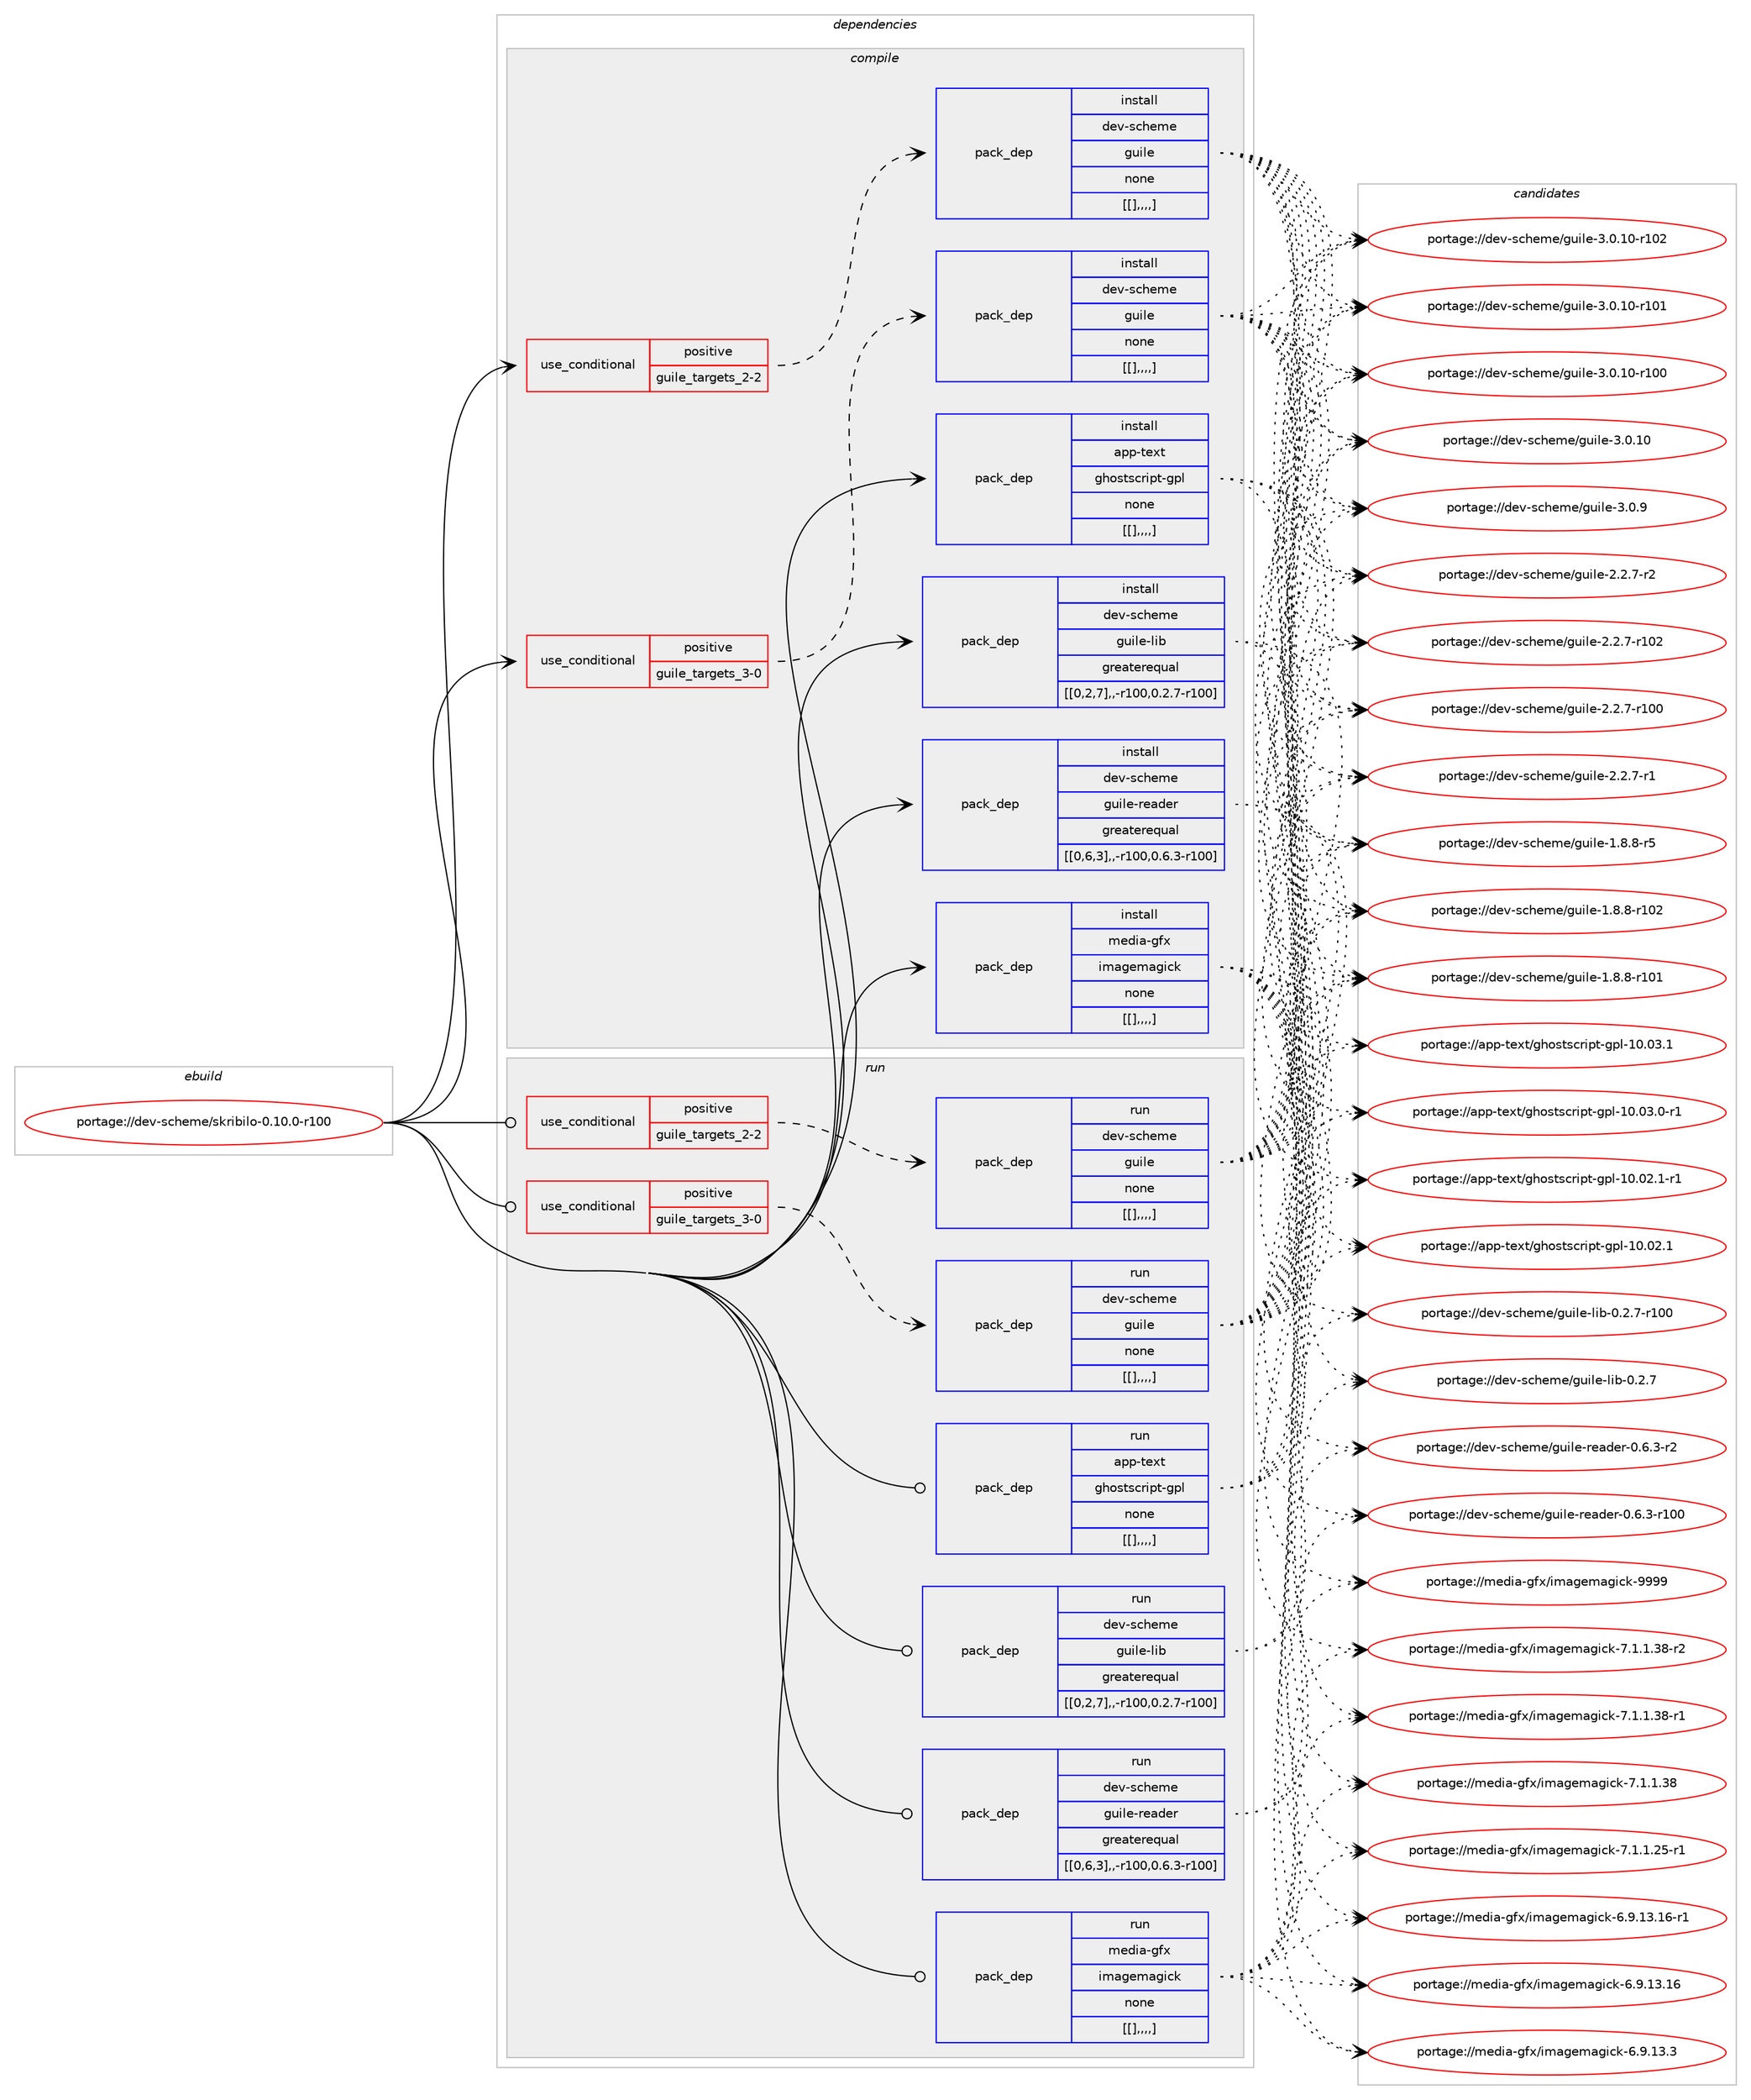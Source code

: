digraph prolog {

# *************
# Graph options
# *************

newrank=true;
concentrate=true;
compound=true;
graph [rankdir=LR,fontname=Helvetica,fontsize=10,ranksep=1.5];#, ranksep=2.5, nodesep=0.2];
edge  [arrowhead=vee];
node  [fontname=Helvetica,fontsize=10];

# **********
# The ebuild
# **********

subgraph cluster_leftcol {
color=gray;
label=<<i>ebuild</i>>;
id [label="portage://dev-scheme/skribilo-0.10.0-r100", color=red, width=4, href="../dev-scheme/skribilo-0.10.0-r100.svg"];
}

# ****************
# The dependencies
# ****************

subgraph cluster_midcol {
color=gray;
label=<<i>dependencies</i>>;
subgraph cluster_compile {
fillcolor="#eeeeee";
style=filled;
label=<<i>compile</i>>;
subgraph cond63848 {
dependency221211 [label=<<TABLE BORDER="0" CELLBORDER="1" CELLSPACING="0" CELLPADDING="4"><TR><TD ROWSPAN="3" CELLPADDING="10">use_conditional</TD></TR><TR><TD>positive</TD></TR><TR><TD>guile_targets_2-2</TD></TR></TABLE>>, shape=none, color=red];
subgraph pack155860 {
dependency221212 [label=<<TABLE BORDER="0" CELLBORDER="1" CELLSPACING="0" CELLPADDING="4" WIDTH="220"><TR><TD ROWSPAN="6" CELLPADDING="30">pack_dep</TD></TR><TR><TD WIDTH="110">install</TD></TR><TR><TD>dev-scheme</TD></TR><TR><TD>guile</TD></TR><TR><TD>none</TD></TR><TR><TD>[[],,,,]</TD></TR></TABLE>>, shape=none, color=blue];
}
dependency221211:e -> dependency221212:w [weight=20,style="dashed",arrowhead="vee"];
}
id:e -> dependency221211:w [weight=20,style="solid",arrowhead="vee"];
subgraph cond63849 {
dependency221213 [label=<<TABLE BORDER="0" CELLBORDER="1" CELLSPACING="0" CELLPADDING="4"><TR><TD ROWSPAN="3" CELLPADDING="10">use_conditional</TD></TR><TR><TD>positive</TD></TR><TR><TD>guile_targets_3-0</TD></TR></TABLE>>, shape=none, color=red];
subgraph pack155861 {
dependency221214 [label=<<TABLE BORDER="0" CELLBORDER="1" CELLSPACING="0" CELLPADDING="4" WIDTH="220"><TR><TD ROWSPAN="6" CELLPADDING="30">pack_dep</TD></TR><TR><TD WIDTH="110">install</TD></TR><TR><TD>dev-scheme</TD></TR><TR><TD>guile</TD></TR><TR><TD>none</TD></TR><TR><TD>[[],,,,]</TD></TR></TABLE>>, shape=none, color=blue];
}
dependency221213:e -> dependency221214:w [weight=20,style="dashed",arrowhead="vee"];
}
id:e -> dependency221213:w [weight=20,style="solid",arrowhead="vee"];
subgraph pack155862 {
dependency221215 [label=<<TABLE BORDER="0" CELLBORDER="1" CELLSPACING="0" CELLPADDING="4" WIDTH="220"><TR><TD ROWSPAN="6" CELLPADDING="30">pack_dep</TD></TR><TR><TD WIDTH="110">install</TD></TR><TR><TD>app-text</TD></TR><TR><TD>ghostscript-gpl</TD></TR><TR><TD>none</TD></TR><TR><TD>[[],,,,]</TD></TR></TABLE>>, shape=none, color=blue];
}
id:e -> dependency221215:w [weight=20,style="solid",arrowhead="vee"];
subgraph pack155864 {
dependency221217 [label=<<TABLE BORDER="0" CELLBORDER="1" CELLSPACING="0" CELLPADDING="4" WIDTH="220"><TR><TD ROWSPAN="6" CELLPADDING="30">pack_dep</TD></TR><TR><TD WIDTH="110">install</TD></TR><TR><TD>dev-scheme</TD></TR><TR><TD>guile-lib</TD></TR><TR><TD>greaterequal</TD></TR><TR><TD>[[0,2,7],,-r100,0.2.7-r100]</TD></TR></TABLE>>, shape=none, color=blue];
}
id:e -> dependency221217:w [weight=20,style="solid",arrowhead="vee"];
subgraph pack155865 {
dependency221218 [label=<<TABLE BORDER="0" CELLBORDER="1" CELLSPACING="0" CELLPADDING="4" WIDTH="220"><TR><TD ROWSPAN="6" CELLPADDING="30">pack_dep</TD></TR><TR><TD WIDTH="110">install</TD></TR><TR><TD>dev-scheme</TD></TR><TR><TD>guile-reader</TD></TR><TR><TD>greaterequal</TD></TR><TR><TD>[[0,6,3],,-r100,0.6.3-r100]</TD></TR></TABLE>>, shape=none, color=blue];
}
id:e -> dependency221218:w [weight=20,style="solid",arrowhead="vee"];
subgraph pack155867 {
dependency221220 [label=<<TABLE BORDER="0" CELLBORDER="1" CELLSPACING="0" CELLPADDING="4" WIDTH="220"><TR><TD ROWSPAN="6" CELLPADDING="30">pack_dep</TD></TR><TR><TD WIDTH="110">install</TD></TR><TR><TD>media-gfx</TD></TR><TR><TD>imagemagick</TD></TR><TR><TD>none</TD></TR><TR><TD>[[],,,,]</TD></TR></TABLE>>, shape=none, color=blue];
}
id:e -> dependency221220:w [weight=20,style="solid",arrowhead="vee"];
}
subgraph cluster_compileandrun {
fillcolor="#eeeeee";
style=filled;
label=<<i>compile and run</i>>;
}
subgraph cluster_run {
fillcolor="#eeeeee";
style=filled;
label=<<i>run</i>>;
subgraph cond63850 {
dependency221225 [label=<<TABLE BORDER="0" CELLBORDER="1" CELLSPACING="0" CELLPADDING="4"><TR><TD ROWSPAN="3" CELLPADDING="10">use_conditional</TD></TR><TR><TD>positive</TD></TR><TR><TD>guile_targets_2-2</TD></TR></TABLE>>, shape=none, color=red];
subgraph pack155873 {
dependency221228 [label=<<TABLE BORDER="0" CELLBORDER="1" CELLSPACING="0" CELLPADDING="4" WIDTH="220"><TR><TD ROWSPAN="6" CELLPADDING="30">pack_dep</TD></TR><TR><TD WIDTH="110">run</TD></TR><TR><TD>dev-scheme</TD></TR><TR><TD>guile</TD></TR><TR><TD>none</TD></TR><TR><TD>[[],,,,]</TD></TR></TABLE>>, shape=none, color=blue];
}
dependency221225:e -> dependency221228:w [weight=20,style="dashed",arrowhead="vee"];
}
id:e -> dependency221225:w [weight=20,style="solid",arrowhead="odot"];
subgraph cond63853 {
dependency221235 [label=<<TABLE BORDER="0" CELLBORDER="1" CELLSPACING="0" CELLPADDING="4"><TR><TD ROWSPAN="3" CELLPADDING="10">use_conditional</TD></TR><TR><TD>positive</TD></TR><TR><TD>guile_targets_3-0</TD></TR></TABLE>>, shape=none, color=red];
subgraph pack155884 {
dependency221242 [label=<<TABLE BORDER="0" CELLBORDER="1" CELLSPACING="0" CELLPADDING="4" WIDTH="220"><TR><TD ROWSPAN="6" CELLPADDING="30">pack_dep</TD></TR><TR><TD WIDTH="110">run</TD></TR><TR><TD>dev-scheme</TD></TR><TR><TD>guile</TD></TR><TR><TD>none</TD></TR><TR><TD>[[],,,,]</TD></TR></TABLE>>, shape=none, color=blue];
}
dependency221235:e -> dependency221242:w [weight=20,style="dashed",arrowhead="vee"];
}
id:e -> dependency221235:w [weight=20,style="solid",arrowhead="odot"];
subgraph pack155888 {
dependency221248 [label=<<TABLE BORDER="0" CELLBORDER="1" CELLSPACING="0" CELLPADDING="4" WIDTH="220"><TR><TD ROWSPAN="6" CELLPADDING="30">pack_dep</TD></TR><TR><TD WIDTH="110">run</TD></TR><TR><TD>app-text</TD></TR><TR><TD>ghostscript-gpl</TD></TR><TR><TD>none</TD></TR><TR><TD>[[],,,,]</TD></TR></TABLE>>, shape=none, color=blue];
}
id:e -> dependency221248:w [weight=20,style="solid",arrowhead="odot"];
subgraph pack155894 {
dependency221253 [label=<<TABLE BORDER="0" CELLBORDER="1" CELLSPACING="0" CELLPADDING="4" WIDTH="220"><TR><TD ROWSPAN="6" CELLPADDING="30">pack_dep</TD></TR><TR><TD WIDTH="110">run</TD></TR><TR><TD>dev-scheme</TD></TR><TR><TD>guile-lib</TD></TR><TR><TD>greaterequal</TD></TR><TR><TD>[[0,2,7],,-r100,0.2.7-r100]</TD></TR></TABLE>>, shape=none, color=blue];
}
id:e -> dependency221253:w [weight=20,style="solid",arrowhead="odot"];
subgraph pack155897 {
dependency221257 [label=<<TABLE BORDER="0" CELLBORDER="1" CELLSPACING="0" CELLPADDING="4" WIDTH="220"><TR><TD ROWSPAN="6" CELLPADDING="30">pack_dep</TD></TR><TR><TD WIDTH="110">run</TD></TR><TR><TD>dev-scheme</TD></TR><TR><TD>guile-reader</TD></TR><TR><TD>greaterequal</TD></TR><TR><TD>[[0,6,3],,-r100,0.6.3-r100]</TD></TR></TABLE>>, shape=none, color=blue];
}
id:e -> dependency221257:w [weight=20,style="solid",arrowhead="odot"];
subgraph pack155899 {
dependency221260 [label=<<TABLE BORDER="0" CELLBORDER="1" CELLSPACING="0" CELLPADDING="4" WIDTH="220"><TR><TD ROWSPAN="6" CELLPADDING="30">pack_dep</TD></TR><TR><TD WIDTH="110">run</TD></TR><TR><TD>media-gfx</TD></TR><TR><TD>imagemagick</TD></TR><TR><TD>none</TD></TR><TR><TD>[[],,,,]</TD></TR></TABLE>>, shape=none, color=blue];
}
id:e -> dependency221260:w [weight=20,style="solid",arrowhead="odot"];
}
}

# **************
# The candidates
# **************

subgraph cluster_choices {
rank=same;
color=gray;
label=<<i>candidates</i>>;

subgraph choice155858 {
color=black;
nodesep=1;
choice1001011184511599104101109101471031171051081014551464846494845114494850 [label="portage://dev-scheme/guile-3.0.10-r102", color=red, width=4,href="../dev-scheme/guile-3.0.10-r102.svg"];
choice1001011184511599104101109101471031171051081014551464846494845114494849 [label="portage://dev-scheme/guile-3.0.10-r101", color=red, width=4,href="../dev-scheme/guile-3.0.10-r101.svg"];
choice1001011184511599104101109101471031171051081014551464846494845114494848 [label="portage://dev-scheme/guile-3.0.10-r100", color=red, width=4,href="../dev-scheme/guile-3.0.10-r100.svg"];
choice10010111845115991041011091014710311710510810145514648464948 [label="portage://dev-scheme/guile-3.0.10", color=red, width=4,href="../dev-scheme/guile-3.0.10.svg"];
choice100101118451159910410110910147103117105108101455146484657 [label="portage://dev-scheme/guile-3.0.9", color=red, width=4,href="../dev-scheme/guile-3.0.9.svg"];
choice1001011184511599104101109101471031171051081014550465046554511450 [label="portage://dev-scheme/guile-2.2.7-r2", color=red, width=4,href="../dev-scheme/guile-2.2.7-r2.svg"];
choice10010111845115991041011091014710311710510810145504650465545114494850 [label="portage://dev-scheme/guile-2.2.7-r102", color=red, width=4,href="../dev-scheme/guile-2.2.7-r102.svg"];
choice10010111845115991041011091014710311710510810145504650465545114494848 [label="portage://dev-scheme/guile-2.2.7-r100", color=red, width=4,href="../dev-scheme/guile-2.2.7-r100.svg"];
choice1001011184511599104101109101471031171051081014550465046554511449 [label="portage://dev-scheme/guile-2.2.7-r1", color=red, width=4,href="../dev-scheme/guile-2.2.7-r1.svg"];
choice1001011184511599104101109101471031171051081014549465646564511453 [label="portage://dev-scheme/guile-1.8.8-r5", color=red, width=4,href="../dev-scheme/guile-1.8.8-r5.svg"];
choice10010111845115991041011091014710311710510810145494656465645114494850 [label="portage://dev-scheme/guile-1.8.8-r102", color=red, width=4,href="../dev-scheme/guile-1.8.8-r102.svg"];
choice10010111845115991041011091014710311710510810145494656465645114494849 [label="portage://dev-scheme/guile-1.8.8-r101", color=red, width=4,href="../dev-scheme/guile-1.8.8-r101.svg"];
dependency221212:e -> choice1001011184511599104101109101471031171051081014551464846494845114494850:w [style=dotted,weight="100"];
dependency221212:e -> choice1001011184511599104101109101471031171051081014551464846494845114494849:w [style=dotted,weight="100"];
dependency221212:e -> choice1001011184511599104101109101471031171051081014551464846494845114494848:w [style=dotted,weight="100"];
dependency221212:e -> choice10010111845115991041011091014710311710510810145514648464948:w [style=dotted,weight="100"];
dependency221212:e -> choice100101118451159910410110910147103117105108101455146484657:w [style=dotted,weight="100"];
dependency221212:e -> choice1001011184511599104101109101471031171051081014550465046554511450:w [style=dotted,weight="100"];
dependency221212:e -> choice10010111845115991041011091014710311710510810145504650465545114494850:w [style=dotted,weight="100"];
dependency221212:e -> choice10010111845115991041011091014710311710510810145504650465545114494848:w [style=dotted,weight="100"];
dependency221212:e -> choice1001011184511599104101109101471031171051081014550465046554511449:w [style=dotted,weight="100"];
dependency221212:e -> choice1001011184511599104101109101471031171051081014549465646564511453:w [style=dotted,weight="100"];
dependency221212:e -> choice10010111845115991041011091014710311710510810145494656465645114494850:w [style=dotted,weight="100"];
dependency221212:e -> choice10010111845115991041011091014710311710510810145494656465645114494849:w [style=dotted,weight="100"];
}
subgraph choice155862 {
color=black;
nodesep=1;
choice1001011184511599104101109101471031171051081014551464846494845114494850 [label="portage://dev-scheme/guile-3.0.10-r102", color=red, width=4,href="../dev-scheme/guile-3.0.10-r102.svg"];
choice1001011184511599104101109101471031171051081014551464846494845114494849 [label="portage://dev-scheme/guile-3.0.10-r101", color=red, width=4,href="../dev-scheme/guile-3.0.10-r101.svg"];
choice1001011184511599104101109101471031171051081014551464846494845114494848 [label="portage://dev-scheme/guile-3.0.10-r100", color=red, width=4,href="../dev-scheme/guile-3.0.10-r100.svg"];
choice10010111845115991041011091014710311710510810145514648464948 [label="portage://dev-scheme/guile-3.0.10", color=red, width=4,href="../dev-scheme/guile-3.0.10.svg"];
choice100101118451159910410110910147103117105108101455146484657 [label="portage://dev-scheme/guile-3.0.9", color=red, width=4,href="../dev-scheme/guile-3.0.9.svg"];
choice1001011184511599104101109101471031171051081014550465046554511450 [label="portage://dev-scheme/guile-2.2.7-r2", color=red, width=4,href="../dev-scheme/guile-2.2.7-r2.svg"];
choice10010111845115991041011091014710311710510810145504650465545114494850 [label="portage://dev-scheme/guile-2.2.7-r102", color=red, width=4,href="../dev-scheme/guile-2.2.7-r102.svg"];
choice10010111845115991041011091014710311710510810145504650465545114494848 [label="portage://dev-scheme/guile-2.2.7-r100", color=red, width=4,href="../dev-scheme/guile-2.2.7-r100.svg"];
choice1001011184511599104101109101471031171051081014550465046554511449 [label="portage://dev-scheme/guile-2.2.7-r1", color=red, width=4,href="../dev-scheme/guile-2.2.7-r1.svg"];
choice1001011184511599104101109101471031171051081014549465646564511453 [label="portage://dev-scheme/guile-1.8.8-r5", color=red, width=4,href="../dev-scheme/guile-1.8.8-r5.svg"];
choice10010111845115991041011091014710311710510810145494656465645114494850 [label="portage://dev-scheme/guile-1.8.8-r102", color=red, width=4,href="../dev-scheme/guile-1.8.8-r102.svg"];
choice10010111845115991041011091014710311710510810145494656465645114494849 [label="portage://dev-scheme/guile-1.8.8-r101", color=red, width=4,href="../dev-scheme/guile-1.8.8-r101.svg"];
dependency221214:e -> choice1001011184511599104101109101471031171051081014551464846494845114494850:w [style=dotted,weight="100"];
dependency221214:e -> choice1001011184511599104101109101471031171051081014551464846494845114494849:w [style=dotted,weight="100"];
dependency221214:e -> choice1001011184511599104101109101471031171051081014551464846494845114494848:w [style=dotted,weight="100"];
dependency221214:e -> choice10010111845115991041011091014710311710510810145514648464948:w [style=dotted,weight="100"];
dependency221214:e -> choice100101118451159910410110910147103117105108101455146484657:w [style=dotted,weight="100"];
dependency221214:e -> choice1001011184511599104101109101471031171051081014550465046554511450:w [style=dotted,weight="100"];
dependency221214:e -> choice10010111845115991041011091014710311710510810145504650465545114494850:w [style=dotted,weight="100"];
dependency221214:e -> choice10010111845115991041011091014710311710510810145504650465545114494848:w [style=dotted,weight="100"];
dependency221214:e -> choice1001011184511599104101109101471031171051081014550465046554511449:w [style=dotted,weight="100"];
dependency221214:e -> choice1001011184511599104101109101471031171051081014549465646564511453:w [style=dotted,weight="100"];
dependency221214:e -> choice10010111845115991041011091014710311710510810145494656465645114494850:w [style=dotted,weight="100"];
dependency221214:e -> choice10010111845115991041011091014710311710510810145494656465645114494849:w [style=dotted,weight="100"];
}
subgraph choice155870 {
color=black;
nodesep=1;
choice97112112451161011201164710310411111511611599114105112116451031121084549484648514649 [label="portage://app-text/ghostscript-gpl-10.03.1", color=red, width=4,href="../app-text/ghostscript-gpl-10.03.1.svg"];
choice971121124511610112011647103104111115116115991141051121164510311210845494846485146484511449 [label="portage://app-text/ghostscript-gpl-10.03.0-r1", color=red, width=4,href="../app-text/ghostscript-gpl-10.03.0-r1.svg"];
choice971121124511610112011647103104111115116115991141051121164510311210845494846485046494511449 [label="portage://app-text/ghostscript-gpl-10.02.1-r1", color=red, width=4,href="../app-text/ghostscript-gpl-10.02.1-r1.svg"];
choice97112112451161011201164710310411111511611599114105112116451031121084549484648504649 [label="portage://app-text/ghostscript-gpl-10.02.1", color=red, width=4,href="../app-text/ghostscript-gpl-10.02.1.svg"];
dependency221215:e -> choice97112112451161011201164710310411111511611599114105112116451031121084549484648514649:w [style=dotted,weight="100"];
dependency221215:e -> choice971121124511610112011647103104111115116115991141051121164510311210845494846485146484511449:w [style=dotted,weight="100"];
dependency221215:e -> choice971121124511610112011647103104111115116115991141051121164510311210845494846485046494511449:w [style=dotted,weight="100"];
dependency221215:e -> choice97112112451161011201164710310411111511611599114105112116451031121084549484648504649:w [style=dotted,weight="100"];
}
subgraph choice155872 {
color=black;
nodesep=1;
choice100101118451159910410110910147103117105108101451081059845484650465545114494848 [label="portage://dev-scheme/guile-lib-0.2.7-r100", color=red, width=4,href="../dev-scheme/guile-lib-0.2.7-r100.svg"];
choice1001011184511599104101109101471031171051081014510810598454846504655 [label="portage://dev-scheme/guile-lib-0.2.7", color=red, width=4,href="../dev-scheme/guile-lib-0.2.7.svg"];
dependency221217:e -> choice100101118451159910410110910147103117105108101451081059845484650465545114494848:w [style=dotted,weight="100"];
dependency221217:e -> choice1001011184511599104101109101471031171051081014510810598454846504655:w [style=dotted,weight="100"];
}
subgraph choice155879 {
color=black;
nodesep=1;
choice10010111845115991041011091014710311710510810145114101971001011144548465446514511450 [label="portage://dev-scheme/guile-reader-0.6.3-r2", color=red, width=4,href="../dev-scheme/guile-reader-0.6.3-r2.svg"];
choice100101118451159910410110910147103117105108101451141019710010111445484654465145114494848 [label="portage://dev-scheme/guile-reader-0.6.3-r100", color=red, width=4,href="../dev-scheme/guile-reader-0.6.3-r100.svg"];
dependency221218:e -> choice10010111845115991041011091014710311710510810145114101971001011144548465446514511450:w [style=dotted,weight="100"];
dependency221218:e -> choice100101118451159910410110910147103117105108101451141019710010111445484654465145114494848:w [style=dotted,weight="100"];
}
subgraph choice155884 {
color=black;
nodesep=1;
choice1091011001059745103102120471051099710310110997103105991074557575757 [label="portage://media-gfx/imagemagick-9999", color=red, width=4,href="../media-gfx/imagemagick-9999.svg"];
choice1091011001059745103102120471051099710310110997103105991074555464946494651564511450 [label="portage://media-gfx/imagemagick-7.1.1.38-r2", color=red, width=4,href="../media-gfx/imagemagick-7.1.1.38-r2.svg"];
choice1091011001059745103102120471051099710310110997103105991074555464946494651564511449 [label="portage://media-gfx/imagemagick-7.1.1.38-r1", color=red, width=4,href="../media-gfx/imagemagick-7.1.1.38-r1.svg"];
choice109101100105974510310212047105109971031011099710310599107455546494649465156 [label="portage://media-gfx/imagemagick-7.1.1.38", color=red, width=4,href="../media-gfx/imagemagick-7.1.1.38.svg"];
choice1091011001059745103102120471051099710310110997103105991074555464946494650534511449 [label="portage://media-gfx/imagemagick-7.1.1.25-r1", color=red, width=4,href="../media-gfx/imagemagick-7.1.1.25-r1.svg"];
choice109101100105974510310212047105109971031011099710310599107455446574649514649544511449 [label="portage://media-gfx/imagemagick-6.9.13.16-r1", color=red, width=4,href="../media-gfx/imagemagick-6.9.13.16-r1.svg"];
choice10910110010597451031021204710510997103101109971031059910745544657464951464954 [label="portage://media-gfx/imagemagick-6.9.13.16", color=red, width=4,href="../media-gfx/imagemagick-6.9.13.16.svg"];
choice109101100105974510310212047105109971031011099710310599107455446574649514651 [label="portage://media-gfx/imagemagick-6.9.13.3", color=red, width=4,href="../media-gfx/imagemagick-6.9.13.3.svg"];
dependency221220:e -> choice1091011001059745103102120471051099710310110997103105991074557575757:w [style=dotted,weight="100"];
dependency221220:e -> choice1091011001059745103102120471051099710310110997103105991074555464946494651564511450:w [style=dotted,weight="100"];
dependency221220:e -> choice1091011001059745103102120471051099710310110997103105991074555464946494651564511449:w [style=dotted,weight="100"];
dependency221220:e -> choice109101100105974510310212047105109971031011099710310599107455546494649465156:w [style=dotted,weight="100"];
dependency221220:e -> choice1091011001059745103102120471051099710310110997103105991074555464946494650534511449:w [style=dotted,weight="100"];
dependency221220:e -> choice109101100105974510310212047105109971031011099710310599107455446574649514649544511449:w [style=dotted,weight="100"];
dependency221220:e -> choice10910110010597451031021204710510997103101109971031059910745544657464951464954:w [style=dotted,weight="100"];
dependency221220:e -> choice109101100105974510310212047105109971031011099710310599107455446574649514651:w [style=dotted,weight="100"];
}
subgraph choice155920 {
color=black;
nodesep=1;
choice1001011184511599104101109101471031171051081014551464846494845114494850 [label="portage://dev-scheme/guile-3.0.10-r102", color=red, width=4,href="../dev-scheme/guile-3.0.10-r102.svg"];
choice1001011184511599104101109101471031171051081014551464846494845114494849 [label="portage://dev-scheme/guile-3.0.10-r101", color=red, width=4,href="../dev-scheme/guile-3.0.10-r101.svg"];
choice1001011184511599104101109101471031171051081014551464846494845114494848 [label="portage://dev-scheme/guile-3.0.10-r100", color=red, width=4,href="../dev-scheme/guile-3.0.10-r100.svg"];
choice10010111845115991041011091014710311710510810145514648464948 [label="portage://dev-scheme/guile-3.0.10", color=red, width=4,href="../dev-scheme/guile-3.0.10.svg"];
choice100101118451159910410110910147103117105108101455146484657 [label="portage://dev-scheme/guile-3.0.9", color=red, width=4,href="../dev-scheme/guile-3.0.9.svg"];
choice1001011184511599104101109101471031171051081014550465046554511450 [label="portage://dev-scheme/guile-2.2.7-r2", color=red, width=4,href="../dev-scheme/guile-2.2.7-r2.svg"];
choice10010111845115991041011091014710311710510810145504650465545114494850 [label="portage://dev-scheme/guile-2.2.7-r102", color=red, width=4,href="../dev-scheme/guile-2.2.7-r102.svg"];
choice10010111845115991041011091014710311710510810145504650465545114494848 [label="portage://dev-scheme/guile-2.2.7-r100", color=red, width=4,href="../dev-scheme/guile-2.2.7-r100.svg"];
choice1001011184511599104101109101471031171051081014550465046554511449 [label="portage://dev-scheme/guile-2.2.7-r1", color=red, width=4,href="../dev-scheme/guile-2.2.7-r1.svg"];
choice1001011184511599104101109101471031171051081014549465646564511453 [label="portage://dev-scheme/guile-1.8.8-r5", color=red, width=4,href="../dev-scheme/guile-1.8.8-r5.svg"];
choice10010111845115991041011091014710311710510810145494656465645114494850 [label="portage://dev-scheme/guile-1.8.8-r102", color=red, width=4,href="../dev-scheme/guile-1.8.8-r102.svg"];
choice10010111845115991041011091014710311710510810145494656465645114494849 [label="portage://dev-scheme/guile-1.8.8-r101", color=red, width=4,href="../dev-scheme/guile-1.8.8-r101.svg"];
dependency221228:e -> choice1001011184511599104101109101471031171051081014551464846494845114494850:w [style=dotted,weight="100"];
dependency221228:e -> choice1001011184511599104101109101471031171051081014551464846494845114494849:w [style=dotted,weight="100"];
dependency221228:e -> choice1001011184511599104101109101471031171051081014551464846494845114494848:w [style=dotted,weight="100"];
dependency221228:e -> choice10010111845115991041011091014710311710510810145514648464948:w [style=dotted,weight="100"];
dependency221228:e -> choice100101118451159910410110910147103117105108101455146484657:w [style=dotted,weight="100"];
dependency221228:e -> choice1001011184511599104101109101471031171051081014550465046554511450:w [style=dotted,weight="100"];
dependency221228:e -> choice10010111845115991041011091014710311710510810145504650465545114494850:w [style=dotted,weight="100"];
dependency221228:e -> choice10010111845115991041011091014710311710510810145504650465545114494848:w [style=dotted,weight="100"];
dependency221228:e -> choice1001011184511599104101109101471031171051081014550465046554511449:w [style=dotted,weight="100"];
dependency221228:e -> choice1001011184511599104101109101471031171051081014549465646564511453:w [style=dotted,weight="100"];
dependency221228:e -> choice10010111845115991041011091014710311710510810145494656465645114494850:w [style=dotted,weight="100"];
dependency221228:e -> choice10010111845115991041011091014710311710510810145494656465645114494849:w [style=dotted,weight="100"];
}
subgraph choice155928 {
color=black;
nodesep=1;
choice1001011184511599104101109101471031171051081014551464846494845114494850 [label="portage://dev-scheme/guile-3.0.10-r102", color=red, width=4,href="../dev-scheme/guile-3.0.10-r102.svg"];
choice1001011184511599104101109101471031171051081014551464846494845114494849 [label="portage://dev-scheme/guile-3.0.10-r101", color=red, width=4,href="../dev-scheme/guile-3.0.10-r101.svg"];
choice1001011184511599104101109101471031171051081014551464846494845114494848 [label="portage://dev-scheme/guile-3.0.10-r100", color=red, width=4,href="../dev-scheme/guile-3.0.10-r100.svg"];
choice10010111845115991041011091014710311710510810145514648464948 [label="portage://dev-scheme/guile-3.0.10", color=red, width=4,href="../dev-scheme/guile-3.0.10.svg"];
choice100101118451159910410110910147103117105108101455146484657 [label="portage://dev-scheme/guile-3.0.9", color=red, width=4,href="../dev-scheme/guile-3.0.9.svg"];
choice1001011184511599104101109101471031171051081014550465046554511450 [label="portage://dev-scheme/guile-2.2.7-r2", color=red, width=4,href="../dev-scheme/guile-2.2.7-r2.svg"];
choice10010111845115991041011091014710311710510810145504650465545114494850 [label="portage://dev-scheme/guile-2.2.7-r102", color=red, width=4,href="../dev-scheme/guile-2.2.7-r102.svg"];
choice10010111845115991041011091014710311710510810145504650465545114494848 [label="portage://dev-scheme/guile-2.2.7-r100", color=red, width=4,href="../dev-scheme/guile-2.2.7-r100.svg"];
choice1001011184511599104101109101471031171051081014550465046554511449 [label="portage://dev-scheme/guile-2.2.7-r1", color=red, width=4,href="../dev-scheme/guile-2.2.7-r1.svg"];
choice1001011184511599104101109101471031171051081014549465646564511453 [label="portage://dev-scheme/guile-1.8.8-r5", color=red, width=4,href="../dev-scheme/guile-1.8.8-r5.svg"];
choice10010111845115991041011091014710311710510810145494656465645114494850 [label="portage://dev-scheme/guile-1.8.8-r102", color=red, width=4,href="../dev-scheme/guile-1.8.8-r102.svg"];
choice10010111845115991041011091014710311710510810145494656465645114494849 [label="portage://dev-scheme/guile-1.8.8-r101", color=red, width=4,href="../dev-scheme/guile-1.8.8-r101.svg"];
dependency221242:e -> choice1001011184511599104101109101471031171051081014551464846494845114494850:w [style=dotted,weight="100"];
dependency221242:e -> choice1001011184511599104101109101471031171051081014551464846494845114494849:w [style=dotted,weight="100"];
dependency221242:e -> choice1001011184511599104101109101471031171051081014551464846494845114494848:w [style=dotted,weight="100"];
dependency221242:e -> choice10010111845115991041011091014710311710510810145514648464948:w [style=dotted,weight="100"];
dependency221242:e -> choice100101118451159910410110910147103117105108101455146484657:w [style=dotted,weight="100"];
dependency221242:e -> choice1001011184511599104101109101471031171051081014550465046554511450:w [style=dotted,weight="100"];
dependency221242:e -> choice10010111845115991041011091014710311710510810145504650465545114494850:w [style=dotted,weight="100"];
dependency221242:e -> choice10010111845115991041011091014710311710510810145504650465545114494848:w [style=dotted,weight="100"];
dependency221242:e -> choice1001011184511599104101109101471031171051081014550465046554511449:w [style=dotted,weight="100"];
dependency221242:e -> choice1001011184511599104101109101471031171051081014549465646564511453:w [style=dotted,weight="100"];
dependency221242:e -> choice10010111845115991041011091014710311710510810145494656465645114494850:w [style=dotted,weight="100"];
dependency221242:e -> choice10010111845115991041011091014710311710510810145494656465645114494849:w [style=dotted,weight="100"];
}
subgraph choice155930 {
color=black;
nodesep=1;
choice97112112451161011201164710310411111511611599114105112116451031121084549484648514649 [label="portage://app-text/ghostscript-gpl-10.03.1", color=red, width=4,href="../app-text/ghostscript-gpl-10.03.1.svg"];
choice971121124511610112011647103104111115116115991141051121164510311210845494846485146484511449 [label="portage://app-text/ghostscript-gpl-10.03.0-r1", color=red, width=4,href="../app-text/ghostscript-gpl-10.03.0-r1.svg"];
choice971121124511610112011647103104111115116115991141051121164510311210845494846485046494511449 [label="portage://app-text/ghostscript-gpl-10.02.1-r1", color=red, width=4,href="../app-text/ghostscript-gpl-10.02.1-r1.svg"];
choice97112112451161011201164710310411111511611599114105112116451031121084549484648504649 [label="portage://app-text/ghostscript-gpl-10.02.1", color=red, width=4,href="../app-text/ghostscript-gpl-10.02.1.svg"];
dependency221248:e -> choice97112112451161011201164710310411111511611599114105112116451031121084549484648514649:w [style=dotted,weight="100"];
dependency221248:e -> choice971121124511610112011647103104111115116115991141051121164510311210845494846485146484511449:w [style=dotted,weight="100"];
dependency221248:e -> choice971121124511610112011647103104111115116115991141051121164510311210845494846485046494511449:w [style=dotted,weight="100"];
dependency221248:e -> choice97112112451161011201164710310411111511611599114105112116451031121084549484648504649:w [style=dotted,weight="100"];
}
subgraph choice155932 {
color=black;
nodesep=1;
choice100101118451159910410110910147103117105108101451081059845484650465545114494848 [label="portage://dev-scheme/guile-lib-0.2.7-r100", color=red, width=4,href="../dev-scheme/guile-lib-0.2.7-r100.svg"];
choice1001011184511599104101109101471031171051081014510810598454846504655 [label="portage://dev-scheme/guile-lib-0.2.7", color=red, width=4,href="../dev-scheme/guile-lib-0.2.7.svg"];
dependency221253:e -> choice100101118451159910410110910147103117105108101451081059845484650465545114494848:w [style=dotted,weight="100"];
dependency221253:e -> choice1001011184511599104101109101471031171051081014510810598454846504655:w [style=dotted,weight="100"];
}
subgraph choice155934 {
color=black;
nodesep=1;
choice10010111845115991041011091014710311710510810145114101971001011144548465446514511450 [label="portage://dev-scheme/guile-reader-0.6.3-r2", color=red, width=4,href="../dev-scheme/guile-reader-0.6.3-r2.svg"];
choice100101118451159910410110910147103117105108101451141019710010111445484654465145114494848 [label="portage://dev-scheme/guile-reader-0.6.3-r100", color=red, width=4,href="../dev-scheme/guile-reader-0.6.3-r100.svg"];
dependency221257:e -> choice10010111845115991041011091014710311710510810145114101971001011144548465446514511450:w [style=dotted,weight="100"];
dependency221257:e -> choice100101118451159910410110910147103117105108101451141019710010111445484654465145114494848:w [style=dotted,weight="100"];
}
subgraph choice155936 {
color=black;
nodesep=1;
choice1091011001059745103102120471051099710310110997103105991074557575757 [label="portage://media-gfx/imagemagick-9999", color=red, width=4,href="../media-gfx/imagemagick-9999.svg"];
choice1091011001059745103102120471051099710310110997103105991074555464946494651564511450 [label="portage://media-gfx/imagemagick-7.1.1.38-r2", color=red, width=4,href="../media-gfx/imagemagick-7.1.1.38-r2.svg"];
choice1091011001059745103102120471051099710310110997103105991074555464946494651564511449 [label="portage://media-gfx/imagemagick-7.1.1.38-r1", color=red, width=4,href="../media-gfx/imagemagick-7.1.1.38-r1.svg"];
choice109101100105974510310212047105109971031011099710310599107455546494649465156 [label="portage://media-gfx/imagemagick-7.1.1.38", color=red, width=4,href="../media-gfx/imagemagick-7.1.1.38.svg"];
choice1091011001059745103102120471051099710310110997103105991074555464946494650534511449 [label="portage://media-gfx/imagemagick-7.1.1.25-r1", color=red, width=4,href="../media-gfx/imagemagick-7.1.1.25-r1.svg"];
choice109101100105974510310212047105109971031011099710310599107455446574649514649544511449 [label="portage://media-gfx/imagemagick-6.9.13.16-r1", color=red, width=4,href="../media-gfx/imagemagick-6.9.13.16-r1.svg"];
choice10910110010597451031021204710510997103101109971031059910745544657464951464954 [label="portage://media-gfx/imagemagick-6.9.13.16", color=red, width=4,href="../media-gfx/imagemagick-6.9.13.16.svg"];
choice109101100105974510310212047105109971031011099710310599107455446574649514651 [label="portage://media-gfx/imagemagick-6.9.13.3", color=red, width=4,href="../media-gfx/imagemagick-6.9.13.3.svg"];
dependency221260:e -> choice1091011001059745103102120471051099710310110997103105991074557575757:w [style=dotted,weight="100"];
dependency221260:e -> choice1091011001059745103102120471051099710310110997103105991074555464946494651564511450:w [style=dotted,weight="100"];
dependency221260:e -> choice1091011001059745103102120471051099710310110997103105991074555464946494651564511449:w [style=dotted,weight="100"];
dependency221260:e -> choice109101100105974510310212047105109971031011099710310599107455546494649465156:w [style=dotted,weight="100"];
dependency221260:e -> choice1091011001059745103102120471051099710310110997103105991074555464946494650534511449:w [style=dotted,weight="100"];
dependency221260:e -> choice109101100105974510310212047105109971031011099710310599107455446574649514649544511449:w [style=dotted,weight="100"];
dependency221260:e -> choice10910110010597451031021204710510997103101109971031059910745544657464951464954:w [style=dotted,weight="100"];
dependency221260:e -> choice109101100105974510310212047105109971031011099710310599107455446574649514651:w [style=dotted,weight="100"];
}
}

}
